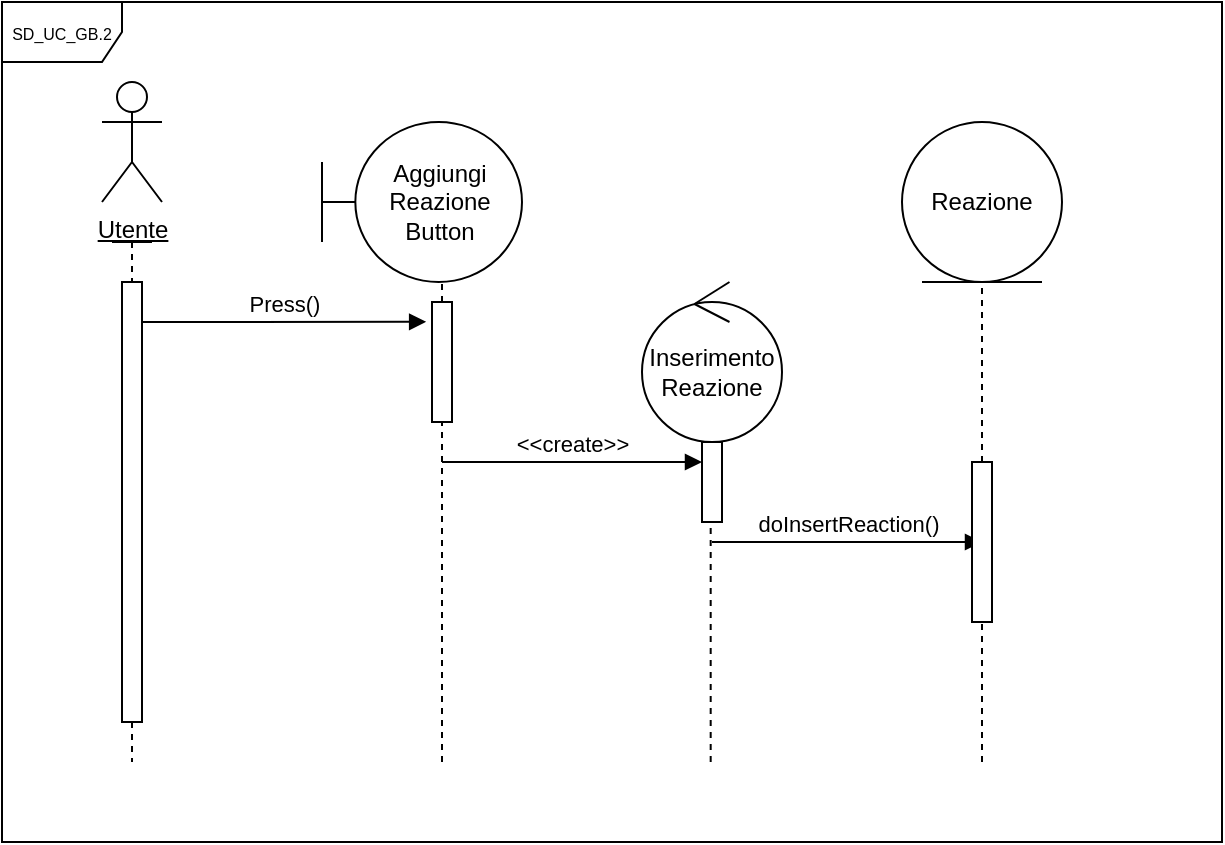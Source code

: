 <mxfile version="15.7.3" type="device"><diagram id="R2lEEEUBdFMjLlhIrx00" name="Page-1"><mxGraphModel dx="1038" dy="1621" grid="1" gridSize="10" guides="1" tooltips="1" connect="1" arrows="1" fold="1" page="1" pageScale="1" pageWidth="850" pageHeight="1100" math="0" shadow="0" extFonts="Permanent Marker^https://fonts.googleapis.com/css?family=Permanent+Marker"><root><mxCell id="0"/><mxCell id="1" parent="0"/><mxCell id="c0uhPoVSouxUp7NKD8oY-48" value="&lt;u&gt;Utente&lt;/u&gt;" style="shape=umlActor;verticalLabelPosition=bottom;verticalAlign=top;html=1;outlineConnect=0;" parent="1" vertex="1"><mxGeometry x="120" y="-860" width="30" height="60" as="geometry"/></mxCell><mxCell id="c0uhPoVSouxUp7NKD8oY-52" value="" style="shape=umlLifeline;participant=umlActor;perimeter=lifelinePerimeter;whiteSpace=wrap;html=1;container=1;collapsible=0;recursiveResize=0;verticalAlign=top;spacingTop=36;outlineConnect=0;size=0;" parent="1" vertex="1"><mxGeometry x="125" y="-780" width="20" height="260" as="geometry"/></mxCell><mxCell id="c0uhPoVSouxUp7NKD8oY-53" value="" style="html=1;points=[];perimeter=orthogonalPerimeter;" parent="c0uhPoVSouxUp7NKD8oY-52" vertex="1"><mxGeometry x="5" y="20" width="10" height="220" as="geometry"/></mxCell><mxCell id="c0uhPoVSouxUp7NKD8oY-54" value="Press()" style="html=1;verticalAlign=bottom;endArrow=block;entryX=-0.293;entryY=0.165;entryDx=0;entryDy=0;entryPerimeter=0;" parent="1" target="c0uhPoVSouxUp7NKD8oY-68" edge="1"><mxGeometry width="80" relative="1" as="geometry"><mxPoint x="140" y="-740" as="sourcePoint"/><mxPoint x="280" y="-740" as="targetPoint"/><mxPoint as="offset"/></mxGeometry></mxCell><mxCell id="c0uhPoVSouxUp7NKD8oY-58" value="" style="endArrow=none;dashed=1;html=1;startArrow=none;" parent="1" source="c0uhPoVSouxUp7NKD8oY-68" edge="1"><mxGeometry width="50" height="50" relative="1" as="geometry"><mxPoint x="290" y="-520" as="sourcePoint"/><mxPoint x="290" y="-760" as="targetPoint"/></mxGeometry></mxCell><mxCell id="c0uhPoVSouxUp7NKD8oY-60" value="Aggiungi&lt;br&gt;Reazione&lt;br&gt;Button" style="shape=umlBoundary;whiteSpace=wrap;html=1;" parent="1" vertex="1"><mxGeometry x="230" y="-840" width="100" height="80" as="geometry"/></mxCell><mxCell id="c0uhPoVSouxUp7NKD8oY-61" value="&amp;lt;&amp;lt;create&amp;gt;&amp;gt;" style="html=1;verticalAlign=bottom;endArrow=block;" parent="1" edge="1"><mxGeometry width="80" relative="1" as="geometry"><mxPoint x="290.0" y="-670" as="sourcePoint"/><mxPoint x="420" y="-670" as="targetPoint"/><mxPoint as="offset"/></mxGeometry></mxCell><mxCell id="c0uhPoVSouxUp7NKD8oY-62" value="Inserimento&lt;br&gt;Reazione&lt;br&gt;" style="ellipse;shape=umlControl;whiteSpace=wrap;html=1;" parent="1" vertex="1"><mxGeometry x="390" y="-760" width="70" height="80" as="geometry"/></mxCell><mxCell id="c0uhPoVSouxUp7NKD8oY-63" value="" style="endArrow=none;dashed=1;html=1;startArrow=none;" parent="1" source="c0uhPoVSouxUp7NKD8oY-70" edge="1"><mxGeometry width="50" height="50" relative="1" as="geometry"><mxPoint x="424.34" y="-520" as="sourcePoint"/><mxPoint x="424.0" y="-680" as="targetPoint"/></mxGeometry></mxCell><mxCell id="c0uhPoVSouxUp7NKD8oY-64" value="doInsertReaction()" style="html=1;verticalAlign=bottom;endArrow=block;" parent="1" edge="1"><mxGeometry width="80" relative="1" as="geometry"><mxPoint x="425.0" y="-630" as="sourcePoint"/><mxPoint x="560" y="-630" as="targetPoint"/><mxPoint as="offset"/></mxGeometry></mxCell><mxCell id="c0uhPoVSouxUp7NKD8oY-65" value="" style="endArrow=none;dashed=1;html=1;startArrow=none;" parent="1" source="c0uhPoVSouxUp7NKD8oY-72" edge="1"><mxGeometry width="50" height="50" relative="1" as="geometry"><mxPoint x="560" y="-520" as="sourcePoint"/><mxPoint x="560" y="-760" as="targetPoint"/></mxGeometry></mxCell><mxCell id="c0uhPoVSouxUp7NKD8oY-67" value="Reazione" style="ellipse;shape=umlEntity;whiteSpace=wrap;html=1;" parent="1" vertex="1"><mxGeometry x="520" y="-840" width="80" height="80" as="geometry"/></mxCell><mxCell id="c0uhPoVSouxUp7NKD8oY-68" value="" style="html=1;points=[];perimeter=orthogonalPerimeter;" parent="1" vertex="1"><mxGeometry x="285" y="-750" width="10" height="60" as="geometry"/></mxCell><mxCell id="c0uhPoVSouxUp7NKD8oY-69" value="" style="endArrow=none;dashed=1;html=1;" parent="1" target="c0uhPoVSouxUp7NKD8oY-68" edge="1"><mxGeometry width="50" height="50" relative="1" as="geometry"><mxPoint x="290.0" y="-520" as="sourcePoint"/><mxPoint x="290.0" y="-760" as="targetPoint"/></mxGeometry></mxCell><mxCell id="c0uhPoVSouxUp7NKD8oY-70" value="" style="html=1;points=[];perimeter=orthogonalPerimeter;" parent="1" vertex="1"><mxGeometry x="420" y="-680" width="10" height="40" as="geometry"/></mxCell><mxCell id="c0uhPoVSouxUp7NKD8oY-71" value="" style="endArrow=none;dashed=1;html=1;" parent="1" target="c0uhPoVSouxUp7NKD8oY-70" edge="1"><mxGeometry width="50" height="50" relative="1" as="geometry"><mxPoint x="424.34" y="-520" as="sourcePoint"/><mxPoint x="424" y="-680" as="targetPoint"/></mxGeometry></mxCell><mxCell id="c0uhPoVSouxUp7NKD8oY-72" value="" style="html=1;points=[];perimeter=orthogonalPerimeter;" parent="1" vertex="1"><mxGeometry x="555" y="-670" width="10" height="80" as="geometry"/></mxCell><mxCell id="c0uhPoVSouxUp7NKD8oY-73" value="" style="endArrow=none;dashed=1;html=1;" parent="1" target="c0uhPoVSouxUp7NKD8oY-72" edge="1"><mxGeometry width="50" height="50" relative="1" as="geometry"><mxPoint x="560" y="-520" as="sourcePoint"/><mxPoint x="560" y="-760" as="targetPoint"/></mxGeometry></mxCell><mxCell id="SEtItbS3x_vW4ET_LF3S-1" value="&lt;font style=&quot;font-size: 8px&quot;&gt;SD_UC_GB.2&lt;/font&gt;" style="shape=umlFrame;whiteSpace=wrap;html=1;" vertex="1" parent="1"><mxGeometry x="70" y="-900" width="610" height="420" as="geometry"/></mxCell></root></mxGraphModel></diagram></mxfile>